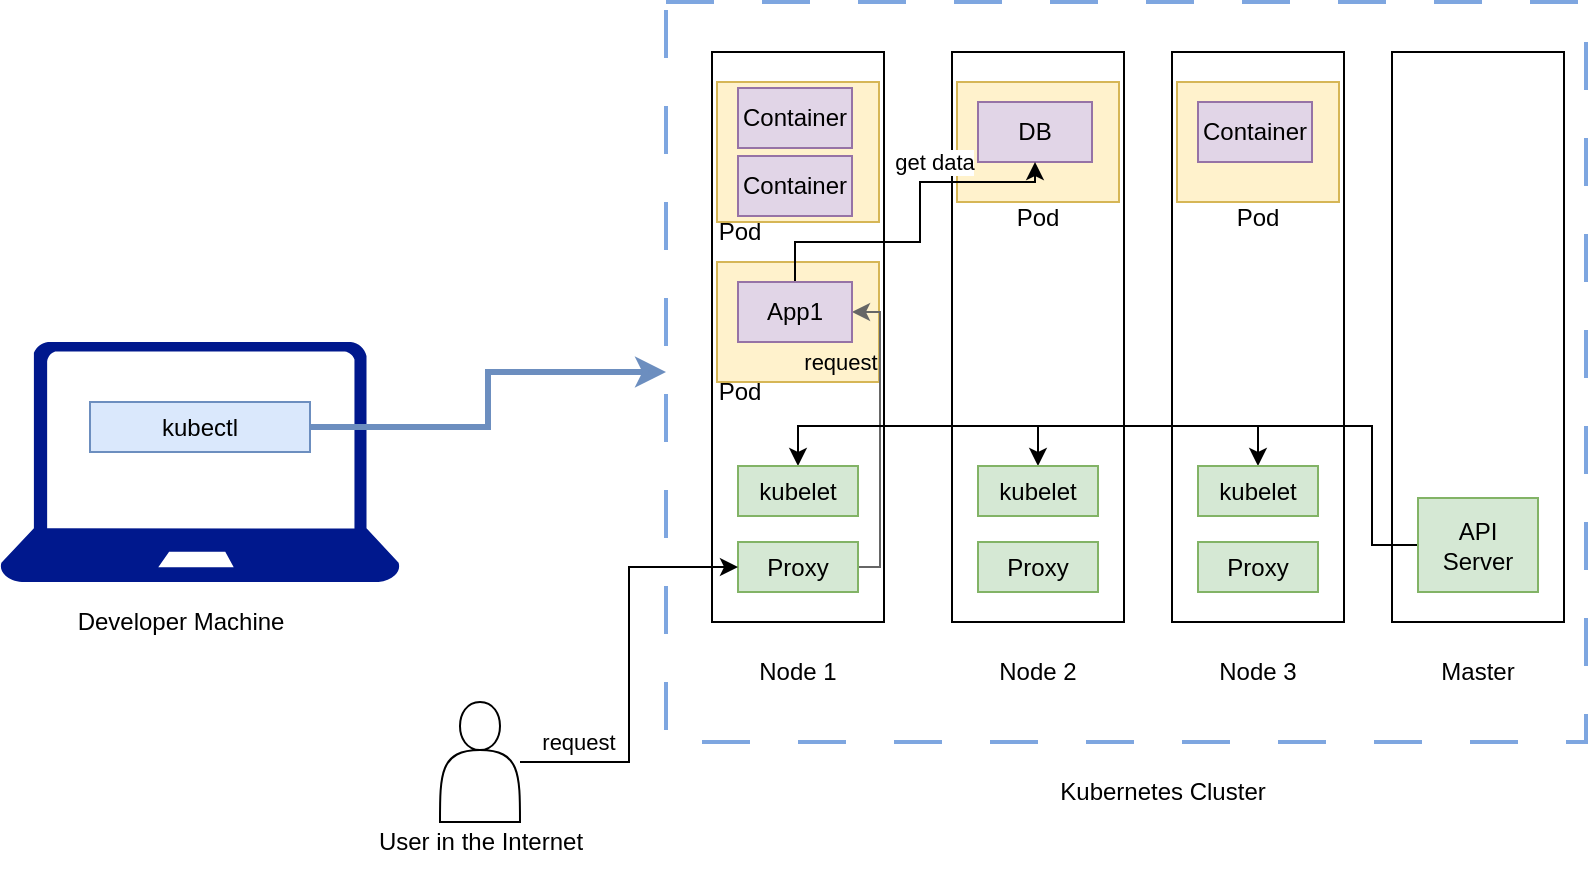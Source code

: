 <mxfile version="21.0.6" type="device"><diagram name="Page-1" id="WME_MA-t7vv28kuMWz0o"><mxGraphModel dx="792" dy="1151" grid="1" gridSize="10" guides="1" tooltips="1" connect="1" arrows="1" fold="1" page="1" pageScale="1" pageWidth="827" pageHeight="1169" math="0" shadow="0"><root><mxCell id="0"/><mxCell id="1" parent="0"/><mxCell id="DYOV6btZt43W_BAZ7Wgn-1" value="" style="sketch=0;aspect=fixed;pointerEvents=1;shadow=0;dashed=0;html=1;strokeColor=none;labelPosition=center;verticalLabelPosition=bottom;verticalAlign=top;align=center;fillColor=#00188D;shape=mxgraph.azure.laptop" vertex="1" parent="1"><mxGeometry x="30" y="510" width="200" height="120" as="geometry"/></mxCell><mxCell id="DYOV6btZt43W_BAZ7Wgn-17" style="edgeStyle=orthogonalEdgeStyle;rounded=0;orthogonalLoop=1;jettySize=auto;html=1;entryX=0;entryY=0.5;entryDx=0;entryDy=0;fillColor=#dae8fc;strokeColor=#6c8ebf;strokeWidth=3;" edge="1" parent="1" source="DYOV6btZt43W_BAZ7Wgn-2" target="DYOV6btZt43W_BAZ7Wgn-4"><mxGeometry relative="1" as="geometry"/></mxCell><mxCell id="DYOV6btZt43W_BAZ7Wgn-2" value="kubectl" style="rounded=0;whiteSpace=wrap;html=1;fillColor=#dae8fc;strokeColor=#6c8ebf;" vertex="1" parent="1"><mxGeometry x="75" y="540" width="110" height="25" as="geometry"/></mxCell><mxCell id="DYOV6btZt43W_BAZ7Wgn-3" value="&lt;div&gt;Developer Machine&lt;/div&gt;" style="text;html=1;align=center;verticalAlign=middle;resizable=0;points=[];autosize=1;strokeColor=none;fillColor=none;" vertex="1" parent="1"><mxGeometry x="55" y="635" width="130" height="30" as="geometry"/></mxCell><mxCell id="DYOV6btZt43W_BAZ7Wgn-4" value="" style="rounded=0;whiteSpace=wrap;html=1;dashed=1;dashPattern=12 12;strokeWidth=2;fillColor=none;strokeColor=#7EA6E0;" vertex="1" parent="1"><mxGeometry x="363" y="340" width="460" height="370" as="geometry"/></mxCell><mxCell id="DYOV6btZt43W_BAZ7Wgn-5" value="&lt;div&gt;Kubernetes Cluster&lt;/div&gt;" style="text;html=1;align=center;verticalAlign=middle;resizable=0;points=[];autosize=1;strokeColor=none;fillColor=none;" vertex="1" parent="1"><mxGeometry x="546" y="720" width="130" height="30" as="geometry"/></mxCell><mxCell id="DYOV6btZt43W_BAZ7Wgn-6" value="" style="rounded=0;whiteSpace=wrap;html=1;" vertex="1" parent="1"><mxGeometry x="386" y="365" width="86" height="285" as="geometry"/></mxCell><mxCell id="DYOV6btZt43W_BAZ7Wgn-7" value="Node 1" style="text;html=1;strokeColor=none;fillColor=none;align=center;verticalAlign=middle;whiteSpace=wrap;rounded=0;" vertex="1" parent="1"><mxGeometry x="399" y="660" width="60" height="30" as="geometry"/></mxCell><mxCell id="DYOV6btZt43W_BAZ7Wgn-8" value="" style="rounded=0;whiteSpace=wrap;html=1;" vertex="1" parent="1"><mxGeometry x="506" y="365" width="86" height="285" as="geometry"/></mxCell><mxCell id="DYOV6btZt43W_BAZ7Wgn-10" value="" style="rounded=0;whiteSpace=wrap;html=1;" vertex="1" parent="1"><mxGeometry x="616" y="365" width="86" height="285" as="geometry"/></mxCell><mxCell id="DYOV6btZt43W_BAZ7Wgn-12" value="" style="rounded=0;whiteSpace=wrap;html=1;" vertex="1" parent="1"><mxGeometry x="726" y="365" width="86" height="285" as="geometry"/></mxCell><mxCell id="DYOV6btZt43W_BAZ7Wgn-14" value="Node 2" style="text;html=1;strokeColor=none;fillColor=none;align=center;verticalAlign=middle;whiteSpace=wrap;rounded=0;" vertex="1" parent="1"><mxGeometry x="519" y="660" width="60" height="30" as="geometry"/></mxCell><mxCell id="DYOV6btZt43W_BAZ7Wgn-15" value="Node 3" style="text;html=1;strokeColor=none;fillColor=none;align=center;verticalAlign=middle;whiteSpace=wrap;rounded=0;" vertex="1" parent="1"><mxGeometry x="629" y="660" width="60" height="30" as="geometry"/></mxCell><mxCell id="DYOV6btZt43W_BAZ7Wgn-16" value="Master" style="text;html=1;strokeColor=none;fillColor=none;align=center;verticalAlign=middle;whiteSpace=wrap;rounded=0;" vertex="1" parent="1"><mxGeometry x="739" y="660" width="60" height="30" as="geometry"/></mxCell><mxCell id="DYOV6btZt43W_BAZ7Wgn-18" value="" style="rounded=0;whiteSpace=wrap;html=1;fillColor=#fff2cc;strokeColor=#d6b656;" vertex="1" parent="1"><mxGeometry x="388.5" y="380" width="81" height="70" as="geometry"/></mxCell><mxCell id="DYOV6btZt43W_BAZ7Wgn-19" value="Pod" style="text;html=1;strokeColor=none;fillColor=none;align=center;verticalAlign=middle;whiteSpace=wrap;rounded=0;" vertex="1" parent="1"><mxGeometry x="370" y="440" width="60" height="30" as="geometry"/></mxCell><mxCell id="DYOV6btZt43W_BAZ7Wgn-20" value="" style="rounded=0;whiteSpace=wrap;html=1;fillColor=#fff2cc;strokeColor=#d6b656;" vertex="1" parent="1"><mxGeometry x="508.5" y="380" width="81" height="60" as="geometry"/></mxCell><mxCell id="DYOV6btZt43W_BAZ7Wgn-21" value="Pod" style="text;html=1;strokeColor=none;fillColor=none;align=center;verticalAlign=middle;whiteSpace=wrap;rounded=0;" vertex="1" parent="1"><mxGeometry x="519" y="433" width="60" height="30" as="geometry"/></mxCell><mxCell id="DYOV6btZt43W_BAZ7Wgn-22" value="" style="rounded=0;whiteSpace=wrap;html=1;fillColor=#fff2cc;strokeColor=#d6b656;" vertex="1" parent="1"><mxGeometry x="618.5" y="380" width="81" height="60" as="geometry"/></mxCell><mxCell id="DYOV6btZt43W_BAZ7Wgn-23" value="Pod" style="text;html=1;strokeColor=none;fillColor=none;align=center;verticalAlign=middle;whiteSpace=wrap;rounded=0;" vertex="1" parent="1"><mxGeometry x="629" y="433" width="60" height="30" as="geometry"/></mxCell><mxCell id="DYOV6btZt43W_BAZ7Wgn-24" value="Container" style="rounded=0;whiteSpace=wrap;html=1;fillColor=#e1d5e7;strokeColor=#9673a6;" vertex="1" parent="1"><mxGeometry x="399" y="383" width="57" height="30" as="geometry"/></mxCell><mxCell id="DYOV6btZt43W_BAZ7Wgn-25" value="DB" style="rounded=0;whiteSpace=wrap;html=1;fillColor=#e1d5e7;strokeColor=#9673a6;" vertex="1" parent="1"><mxGeometry x="519" y="390" width="57" height="30" as="geometry"/></mxCell><mxCell id="DYOV6btZt43W_BAZ7Wgn-26" value="Container" style="rounded=0;whiteSpace=wrap;html=1;fillColor=#e1d5e7;strokeColor=#9673a6;" vertex="1" parent="1"><mxGeometry x="629" y="390" width="57" height="30" as="geometry"/></mxCell><mxCell id="DYOV6btZt43W_BAZ7Wgn-27" value="Container" style="rounded=0;whiteSpace=wrap;html=1;fillColor=#e1d5e7;strokeColor=#9673a6;" vertex="1" parent="1"><mxGeometry x="399" y="417" width="57" height="30" as="geometry"/></mxCell><mxCell id="DYOV6btZt43W_BAZ7Wgn-33" value="" style="rounded=0;whiteSpace=wrap;html=1;fillColor=#fff2cc;strokeColor=#d6b656;" vertex="1" parent="1"><mxGeometry x="388.5" y="470" width="81" height="60" as="geometry"/></mxCell><mxCell id="DYOV6btZt43W_BAZ7Wgn-52" style="edgeStyle=orthogonalEdgeStyle;rounded=0;orthogonalLoop=1;jettySize=auto;html=1;entryX=1;entryY=0.5;entryDx=0;entryDy=0;fillColor=#f5f5f5;strokeColor=#666666;" edge="1" parent="1" source="DYOV6btZt43W_BAZ7Wgn-29" target="DYOV6btZt43W_BAZ7Wgn-35"><mxGeometry relative="1" as="geometry"><Array as="points"><mxPoint x="470" y="623"/><mxPoint x="470" y="495"/></Array></mxGeometry></mxCell><mxCell id="DYOV6btZt43W_BAZ7Wgn-53" value="request" style="edgeLabel;html=1;align=center;verticalAlign=middle;resizable=0;points=[];labelBackgroundColor=none;" vertex="1" connectable="0" parent="DYOV6btZt43W_BAZ7Wgn-52"><mxGeometry x="-0.652" relative="1" as="geometry"><mxPoint x="-20" y="-87" as="offset"/></mxGeometry></mxCell><mxCell id="DYOV6btZt43W_BAZ7Wgn-29" value="Proxy" style="rounded=0;whiteSpace=wrap;html=1;fillColor=#d5e8d4;strokeColor=#82b366;" vertex="1" parent="1"><mxGeometry x="399" y="610" width="60" height="25" as="geometry"/></mxCell><mxCell id="DYOV6btZt43W_BAZ7Wgn-30" value="Proxy" style="rounded=0;whiteSpace=wrap;html=1;fillColor=#d5e8d4;strokeColor=#82b366;" vertex="1" parent="1"><mxGeometry x="519" y="610" width="60" height="25" as="geometry"/></mxCell><mxCell id="DYOV6btZt43W_BAZ7Wgn-31" value="Proxy" style="rounded=0;whiteSpace=wrap;html=1;fillColor=#d5e8d4;strokeColor=#82b366;" vertex="1" parent="1"><mxGeometry x="629" y="610" width="60" height="25" as="geometry"/></mxCell><mxCell id="DYOV6btZt43W_BAZ7Wgn-41" style="edgeStyle=orthogonalEdgeStyle;rounded=0;orthogonalLoop=1;jettySize=auto;html=1;entryX=0.5;entryY=0;entryDx=0;entryDy=0;" edge="1" parent="1" source="DYOV6btZt43W_BAZ7Wgn-32" target="DYOV6btZt43W_BAZ7Wgn-40"><mxGeometry relative="1" as="geometry"><Array as="points"><mxPoint x="716" y="612"/><mxPoint x="716" y="552"/><mxPoint x="659" y="552"/></Array></mxGeometry></mxCell><mxCell id="DYOV6btZt43W_BAZ7Wgn-42" style="edgeStyle=orthogonalEdgeStyle;rounded=0;orthogonalLoop=1;jettySize=auto;html=1;entryX=0.5;entryY=0;entryDx=0;entryDy=0;" edge="1" parent="1" source="DYOV6btZt43W_BAZ7Wgn-32" target="DYOV6btZt43W_BAZ7Wgn-39"><mxGeometry relative="1" as="geometry"><Array as="points"><mxPoint x="716" y="612"/><mxPoint x="716" y="552"/><mxPoint x="549" y="552"/></Array></mxGeometry></mxCell><mxCell id="DYOV6btZt43W_BAZ7Wgn-43" style="edgeStyle=orthogonalEdgeStyle;rounded=0;orthogonalLoop=1;jettySize=auto;html=1;entryX=0.5;entryY=0;entryDx=0;entryDy=0;" edge="1" parent="1" source="DYOV6btZt43W_BAZ7Wgn-32" target="DYOV6btZt43W_BAZ7Wgn-38"><mxGeometry relative="1" as="geometry"><Array as="points"><mxPoint x="716" y="612"/><mxPoint x="716" y="552"/><mxPoint x="429" y="552"/></Array></mxGeometry></mxCell><mxCell id="DYOV6btZt43W_BAZ7Wgn-32" value="API Server" style="rounded=0;whiteSpace=wrap;html=1;fillColor=#d5e8d4;strokeColor=#82b366;" vertex="1" parent="1"><mxGeometry x="739" y="588" width="60" height="47" as="geometry"/></mxCell><mxCell id="DYOV6btZt43W_BAZ7Wgn-34" value="Pod" style="text;html=1;strokeColor=none;fillColor=none;align=center;verticalAlign=middle;whiteSpace=wrap;rounded=0;" vertex="1" parent="1"><mxGeometry x="370" y="520" width="60" height="30" as="geometry"/></mxCell><mxCell id="DYOV6btZt43W_BAZ7Wgn-54" style="edgeStyle=orthogonalEdgeStyle;rounded=0;orthogonalLoop=1;jettySize=auto;html=1;exitX=0.5;exitY=0;exitDx=0;exitDy=0;entryX=0.5;entryY=1;entryDx=0;entryDy=0;" edge="1" parent="1" source="DYOV6btZt43W_BAZ7Wgn-35" target="DYOV6btZt43W_BAZ7Wgn-25"><mxGeometry relative="1" as="geometry"><Array as="points"><mxPoint x="428" y="460"/><mxPoint x="490" y="460"/><mxPoint x="490" y="430"/><mxPoint x="548" y="430"/></Array></mxGeometry></mxCell><mxCell id="DYOV6btZt43W_BAZ7Wgn-55" value="&lt;div&gt;get data&lt;/div&gt;" style="edgeLabel;html=1;align=center;verticalAlign=middle;resizable=0;points=[];labelBackgroundColor=default;" vertex="1" connectable="0" parent="DYOV6btZt43W_BAZ7Wgn-54"><mxGeometry x="0.328" relative="1" as="geometry"><mxPoint y="-10" as="offset"/></mxGeometry></mxCell><mxCell id="DYOV6btZt43W_BAZ7Wgn-35" value="App1" style="rounded=0;whiteSpace=wrap;html=1;fillColor=#e1d5e7;strokeColor=#9673a6;" vertex="1" parent="1"><mxGeometry x="399" y="480" width="57" height="30" as="geometry"/></mxCell><mxCell id="DYOV6btZt43W_BAZ7Wgn-38" value="kubelet" style="rounded=0;whiteSpace=wrap;html=1;fillColor=#d5e8d4;strokeColor=#82b366;" vertex="1" parent="1"><mxGeometry x="399" y="572" width="60" height="25" as="geometry"/></mxCell><mxCell id="DYOV6btZt43W_BAZ7Wgn-39" value="kubelet" style="rounded=0;whiteSpace=wrap;html=1;fillColor=#d5e8d4;strokeColor=#82b366;" vertex="1" parent="1"><mxGeometry x="519" y="572" width="60" height="25" as="geometry"/></mxCell><mxCell id="DYOV6btZt43W_BAZ7Wgn-40" value="kubelet" style="rounded=0;whiteSpace=wrap;html=1;fillColor=#d5e8d4;strokeColor=#82b366;" vertex="1" parent="1"><mxGeometry x="629" y="572" width="60" height="25" as="geometry"/></mxCell><mxCell id="DYOV6btZt43W_BAZ7Wgn-46" style="edgeStyle=orthogonalEdgeStyle;rounded=0;orthogonalLoop=1;jettySize=auto;html=1;entryX=0;entryY=0.5;entryDx=0;entryDy=0;" edge="1" parent="1" source="DYOV6btZt43W_BAZ7Wgn-45" target="DYOV6btZt43W_BAZ7Wgn-29"><mxGeometry relative="1" as="geometry"/></mxCell><mxCell id="DYOV6btZt43W_BAZ7Wgn-48" value="&lt;div&gt;request&lt;/div&gt;" style="edgeLabel;html=1;align=center;verticalAlign=middle;resizable=0;points=[];" vertex="1" connectable="0" parent="DYOV6btZt43W_BAZ7Wgn-46"><mxGeometry x="-0.605" y="2" relative="1" as="geometry"><mxPoint x="-12" y="-8" as="offset"/></mxGeometry></mxCell><mxCell id="DYOV6btZt43W_BAZ7Wgn-45" value="" style="shape=actor;whiteSpace=wrap;html=1;" vertex="1" parent="1"><mxGeometry x="250" y="690" width="40" height="60" as="geometry"/></mxCell><mxCell id="DYOV6btZt43W_BAZ7Wgn-51" value="User in the Internet" style="text;html=1;align=center;verticalAlign=middle;resizable=0;points=[];autosize=1;strokeColor=none;fillColor=none;" vertex="1" parent="1"><mxGeometry x="205" y="745" width="130" height="30" as="geometry"/></mxCell></root></mxGraphModel></diagram></mxfile>